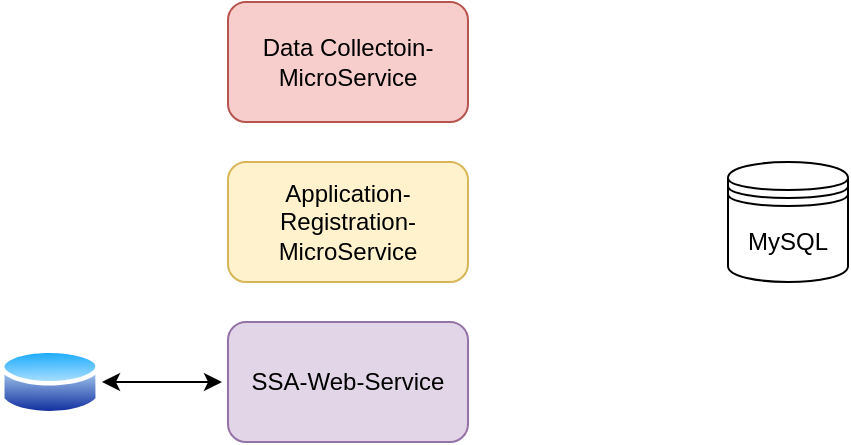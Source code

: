 <mxfile version="24.4.13" type="device">
  <diagram name="Page-1" id="ljLnGzsUsONqPFej0fgn">
    <mxGraphModel dx="1434" dy="836" grid="1" gridSize="10" guides="1" tooltips="1" connect="1" arrows="1" fold="1" page="1" pageScale="1" pageWidth="850" pageHeight="1100" math="0" shadow="0">
      <root>
        <mxCell id="0" />
        <mxCell id="1" parent="0" />
        <mxCell id="wvMKTn_hE2Jq2Wd8wY4a-1" value="Data Collectoin-MicroService" style="rounded=1;whiteSpace=wrap;html=1;fillColor=#f8cecc;strokeColor=#b85450;" vertex="1" parent="1">
          <mxGeometry x="320" y="80" width="120" height="60" as="geometry" />
        </mxCell>
        <mxCell id="wvMKTn_hE2Jq2Wd8wY4a-2" value="Application-Registration-MicroService" style="rounded=1;whiteSpace=wrap;html=1;fillColor=#fff2cc;strokeColor=#d6b656;" vertex="1" parent="1">
          <mxGeometry x="320" y="160" width="120" height="60" as="geometry" />
        </mxCell>
        <mxCell id="wvMKTn_hE2Jq2Wd8wY4a-3" value="SSA-Web-Service" style="rounded=1;whiteSpace=wrap;html=1;fillColor=#e1d5e7;strokeColor=#9673a6;" vertex="1" parent="1">
          <mxGeometry x="320" y="240" width="120" height="60" as="geometry" />
        </mxCell>
        <mxCell id="wvMKTn_hE2Jq2Wd8wY4a-4" value="MySQL" style="shape=datastore;whiteSpace=wrap;html=1;" vertex="1" parent="1">
          <mxGeometry x="570" y="160" width="60" height="60" as="geometry" />
        </mxCell>
        <mxCell id="wvMKTn_hE2Jq2Wd8wY4a-7" value="" style="edgeStyle=orthogonalEdgeStyle;rounded=0;orthogonalLoop=1;jettySize=auto;html=1;startArrow=classic;startFill=1;" edge="1" parent="1">
          <mxGeometry relative="1" as="geometry">
            <mxPoint x="257" y="270" as="sourcePoint" />
            <mxPoint x="317" y="270" as="targetPoint" />
          </mxGeometry>
        </mxCell>
        <mxCell id="wvMKTn_hE2Jq2Wd8wY4a-6" value="" style="image;aspect=fixed;perimeter=ellipsePerimeter;html=1;align=center;shadow=0;dashed=0;spacingTop=3;image=img/lib/active_directory/database.svg;" vertex="1" parent="1">
          <mxGeometry x="206" y="251.5" width="50" height="37" as="geometry" />
        </mxCell>
      </root>
    </mxGraphModel>
  </diagram>
</mxfile>
